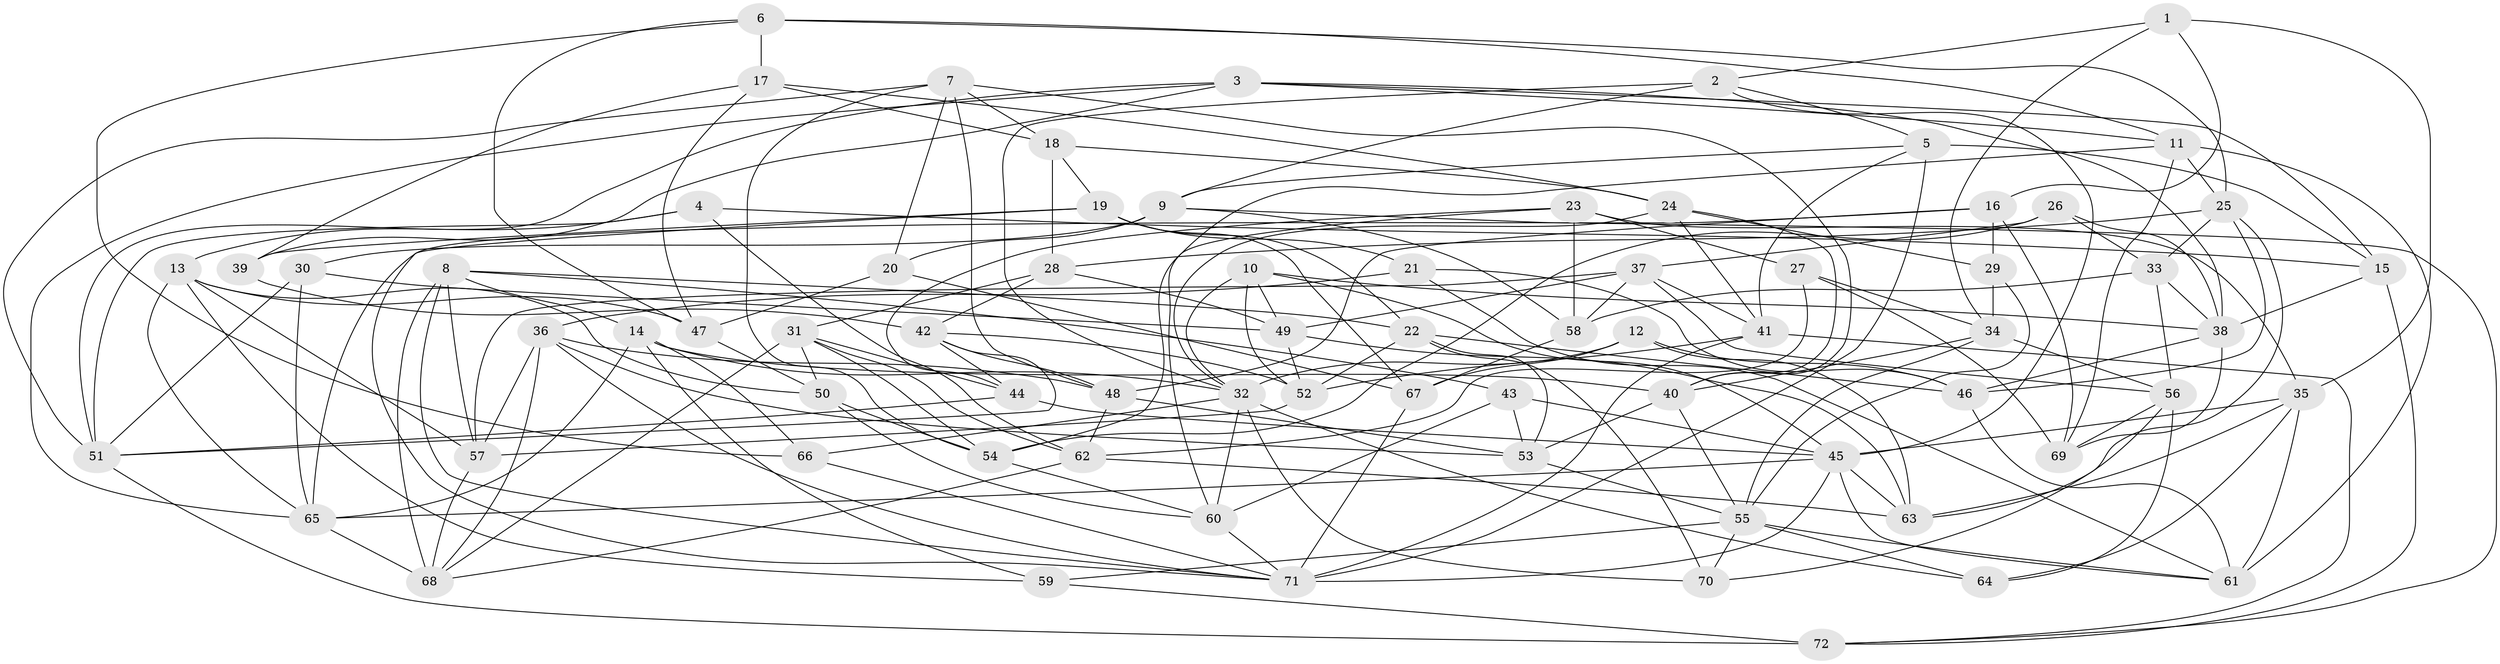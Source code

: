// original degree distribution, {4: 1.0}
// Generated by graph-tools (version 1.1) at 2025/03/03/09/25 03:03:02]
// undirected, 72 vertices, 199 edges
graph export_dot {
graph [start="1"]
  node [color=gray90,style=filled];
  1;
  2;
  3;
  4;
  5;
  6;
  7;
  8;
  9;
  10;
  11;
  12;
  13;
  14;
  15;
  16;
  17;
  18;
  19;
  20;
  21;
  22;
  23;
  24;
  25;
  26;
  27;
  28;
  29;
  30;
  31;
  32;
  33;
  34;
  35;
  36;
  37;
  38;
  39;
  40;
  41;
  42;
  43;
  44;
  45;
  46;
  47;
  48;
  49;
  50;
  51;
  52;
  53;
  54;
  55;
  56;
  57;
  58;
  59;
  60;
  61;
  62;
  63;
  64;
  65;
  66;
  67;
  68;
  69;
  70;
  71;
  72;
  1 -- 2 [weight=1.0];
  1 -- 16 [weight=1.0];
  1 -- 34 [weight=1.0];
  1 -- 35 [weight=1.0];
  2 -- 5 [weight=1.0];
  2 -- 9 [weight=1.0];
  2 -- 32 [weight=2.0];
  2 -- 45 [weight=1.0];
  3 -- 11 [weight=1.0];
  3 -- 15 [weight=1.0];
  3 -- 38 [weight=1.0];
  3 -- 39 [weight=1.0];
  3 -- 51 [weight=1.0];
  3 -- 65 [weight=1.0];
  4 -- 13 [weight=1.0];
  4 -- 15 [weight=1.0];
  4 -- 51 [weight=1.0];
  4 -- 62 [weight=1.0];
  5 -- 9 [weight=1.0];
  5 -- 15 [weight=2.0];
  5 -- 41 [weight=1.0];
  5 -- 71 [weight=1.0];
  6 -- 11 [weight=1.0];
  6 -- 17 [weight=2.0];
  6 -- 25 [weight=1.0];
  6 -- 47 [weight=1.0];
  6 -- 66 [weight=1.0];
  7 -- 18 [weight=1.0];
  7 -- 20 [weight=1.0];
  7 -- 40 [weight=1.0];
  7 -- 48 [weight=1.0];
  7 -- 51 [weight=1.0];
  7 -- 54 [weight=1.0];
  8 -- 14 [weight=1.0];
  8 -- 22 [weight=1.0];
  8 -- 43 [weight=1.0];
  8 -- 57 [weight=1.0];
  8 -- 68 [weight=1.0];
  8 -- 71 [weight=1.0];
  9 -- 20 [weight=1.0];
  9 -- 30 [weight=1.0];
  9 -- 58 [weight=1.0];
  9 -- 72 [weight=1.0];
  10 -- 32 [weight=1.0];
  10 -- 38 [weight=2.0];
  10 -- 45 [weight=1.0];
  10 -- 49 [weight=1.0];
  10 -- 52 [weight=1.0];
  11 -- 25 [weight=1.0];
  11 -- 60 [weight=1.0];
  11 -- 61 [weight=1.0];
  11 -- 69 [weight=1.0];
  12 -- 32 [weight=1.0];
  12 -- 46 [weight=1.0];
  12 -- 63 [weight=1.0];
  12 -- 67 [weight=1.0];
  13 -- 47 [weight=1.0];
  13 -- 50 [weight=1.0];
  13 -- 57 [weight=1.0];
  13 -- 59 [weight=1.0];
  13 -- 65 [weight=1.0];
  14 -- 32 [weight=1.0];
  14 -- 40 [weight=1.0];
  14 -- 59 [weight=1.0];
  14 -- 65 [weight=1.0];
  14 -- 66 [weight=1.0];
  15 -- 38 [weight=1.0];
  15 -- 72 [weight=1.0];
  16 -- 29 [weight=1.0];
  16 -- 48 [weight=1.0];
  16 -- 65 [weight=2.0];
  16 -- 69 [weight=1.0];
  17 -- 18 [weight=1.0];
  17 -- 24 [weight=1.0];
  17 -- 39 [weight=1.0];
  17 -- 47 [weight=1.0];
  18 -- 19 [weight=1.0];
  18 -- 24 [weight=1.0];
  18 -- 28 [weight=2.0];
  19 -- 21 [weight=1.0];
  19 -- 22 [weight=1.0];
  19 -- 39 [weight=1.0];
  19 -- 67 [weight=1.0];
  19 -- 71 [weight=1.0];
  20 -- 47 [weight=1.0];
  20 -- 67 [weight=1.0];
  21 -- 36 [weight=1.0];
  21 -- 46 [weight=1.0];
  21 -- 61 [weight=1.0];
  22 -- 46 [weight=1.0];
  22 -- 52 [weight=1.0];
  22 -- 53 [weight=1.0];
  22 -- 70 [weight=1.0];
  23 -- 27 [weight=1.0];
  23 -- 35 [weight=1.0];
  23 -- 44 [weight=1.0];
  23 -- 54 [weight=1.0];
  23 -- 58 [weight=2.0];
  24 -- 29 [weight=1.0];
  24 -- 32 [weight=1.0];
  24 -- 40 [weight=1.0];
  24 -- 41 [weight=1.0];
  25 -- 28 [weight=1.0];
  25 -- 33 [weight=1.0];
  25 -- 46 [weight=1.0];
  25 -- 63 [weight=1.0];
  26 -- 33 [weight=1.0];
  26 -- 37 [weight=1.0];
  26 -- 38 [weight=1.0];
  26 -- 54 [weight=1.0];
  27 -- 34 [weight=1.0];
  27 -- 62 [weight=1.0];
  27 -- 69 [weight=1.0];
  28 -- 31 [weight=1.0];
  28 -- 42 [weight=1.0];
  28 -- 49 [weight=1.0];
  29 -- 34 [weight=1.0];
  29 -- 55 [weight=1.0];
  30 -- 49 [weight=1.0];
  30 -- 51 [weight=1.0];
  30 -- 65 [weight=1.0];
  31 -- 44 [weight=1.0];
  31 -- 50 [weight=1.0];
  31 -- 54 [weight=1.0];
  31 -- 62 [weight=1.0];
  31 -- 68 [weight=1.0];
  32 -- 60 [weight=1.0];
  32 -- 64 [weight=1.0];
  32 -- 66 [weight=1.0];
  32 -- 70 [weight=1.0];
  33 -- 38 [weight=2.0];
  33 -- 56 [weight=1.0];
  33 -- 58 [weight=1.0];
  34 -- 40 [weight=1.0];
  34 -- 55 [weight=1.0];
  34 -- 56 [weight=1.0];
  35 -- 45 [weight=1.0];
  35 -- 61 [weight=1.0];
  35 -- 63 [weight=1.0];
  35 -- 64 [weight=1.0];
  36 -- 48 [weight=1.0];
  36 -- 53 [weight=1.0];
  36 -- 57 [weight=1.0];
  36 -- 68 [weight=1.0];
  36 -- 71 [weight=1.0];
  37 -- 41 [weight=1.0];
  37 -- 49 [weight=1.0];
  37 -- 56 [weight=1.0];
  37 -- 57 [weight=1.0];
  37 -- 58 [weight=1.0];
  38 -- 46 [weight=1.0];
  38 -- 69 [weight=2.0];
  39 -- 42 [weight=1.0];
  40 -- 53 [weight=1.0];
  40 -- 55 [weight=1.0];
  41 -- 52 [weight=1.0];
  41 -- 71 [weight=1.0];
  41 -- 72 [weight=1.0];
  42 -- 44 [weight=1.0];
  42 -- 48 [weight=1.0];
  42 -- 51 [weight=1.0];
  42 -- 52 [weight=1.0];
  43 -- 45 [weight=1.0];
  43 -- 53 [weight=1.0];
  43 -- 60 [weight=1.0];
  44 -- 45 [weight=2.0];
  44 -- 51 [weight=1.0];
  45 -- 61 [weight=1.0];
  45 -- 63 [weight=1.0];
  45 -- 65 [weight=1.0];
  45 -- 71 [weight=1.0];
  46 -- 61 [weight=1.0];
  47 -- 50 [weight=2.0];
  48 -- 53 [weight=1.0];
  48 -- 62 [weight=1.0];
  49 -- 52 [weight=1.0];
  49 -- 63 [weight=1.0];
  50 -- 54 [weight=1.0];
  50 -- 60 [weight=1.0];
  51 -- 72 [weight=2.0];
  52 -- 57 [weight=1.0];
  53 -- 55 [weight=1.0];
  54 -- 60 [weight=1.0];
  55 -- 59 [weight=1.0];
  55 -- 61 [weight=1.0];
  55 -- 64 [weight=1.0];
  55 -- 70 [weight=1.0];
  56 -- 64 [weight=1.0];
  56 -- 69 [weight=1.0];
  56 -- 70 [weight=1.0];
  57 -- 68 [weight=1.0];
  58 -- 67 [weight=1.0];
  59 -- 72 [weight=1.0];
  60 -- 71 [weight=1.0];
  62 -- 63 [weight=1.0];
  62 -- 68 [weight=1.0];
  65 -- 68 [weight=1.0];
  66 -- 71 [weight=1.0];
  67 -- 71 [weight=2.0];
}
